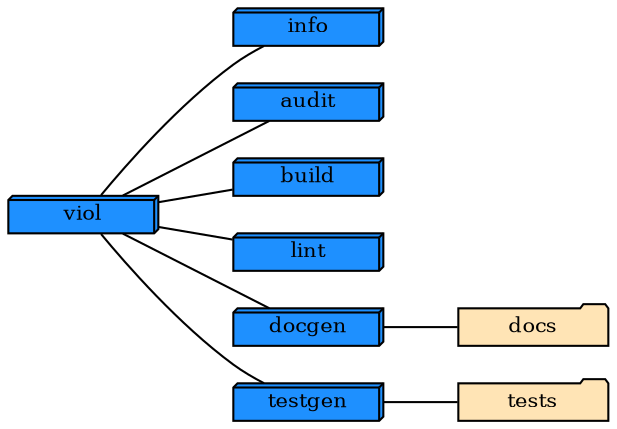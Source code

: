 
digraph 
	{
	graph [rankdir=LR];
	node [shape=box3d font="courier" fontsize=10 width=1 height=0.25 style="filled" fillcolor="dodgerblue" fixedsize=true];
	viol [label="viol"];
	info [label="info"];
	audit [label="audit"];
	build [label="build"];
	lint [label="lint"];
	docgen [label="docgen"];
	testgen [label="testgen"];

	node [shape=folder font="courier" fontsize=10 height=0.25 width=1.0 height=.25 style="filled" fillcolor="moccasin" fixedsize=true];
	docset [label="docs"];
	testset [label="tests"];

	node [shape=none style="" fillcolor="" width=0 height=0 label=""]
	edge[dir=none]

	viol -> info;
	viol -> audit;
	viol -> build;
	viol -> lint;
	viol -> docgen;
	viol -> testgen;

	docgen -> docset;
	testgen -> testset;
	}

